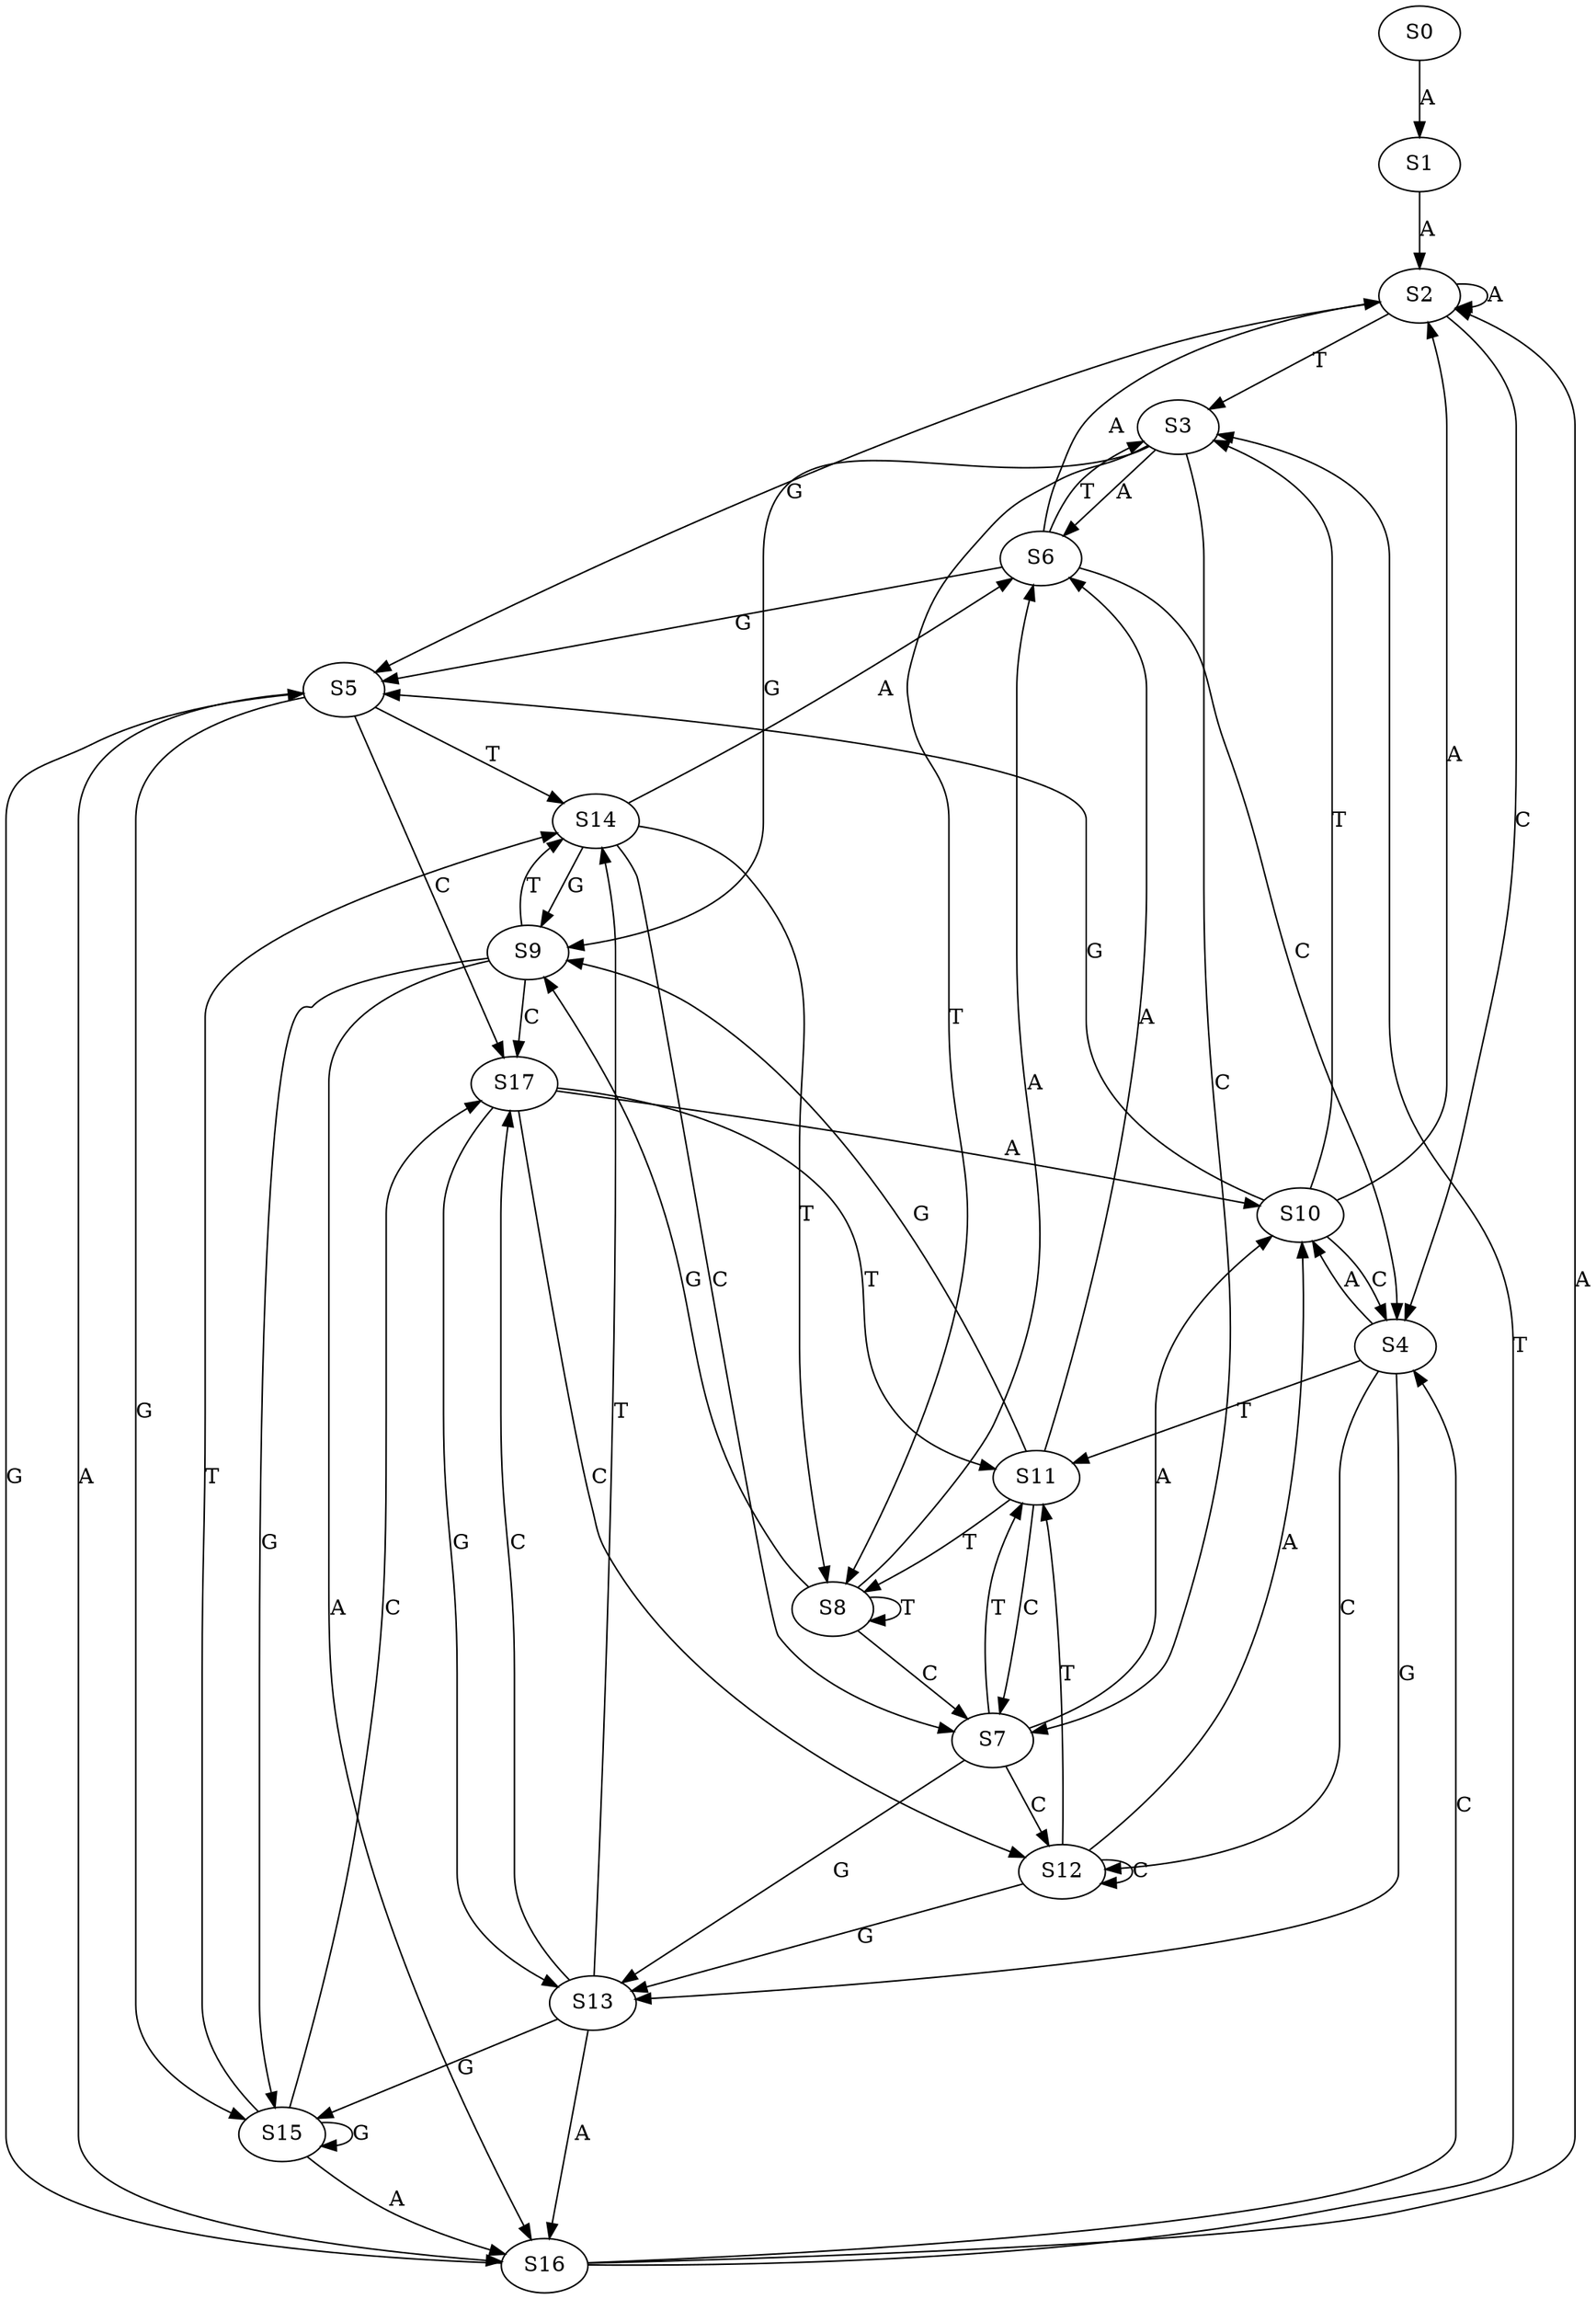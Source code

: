 strict digraph  {
	S0 -> S1 [ label = A ];
	S1 -> S2 [ label = A ];
	S2 -> S3 [ label = T ];
	S2 -> S4 [ label = C ];
	S2 -> S5 [ label = G ];
	S2 -> S2 [ label = A ];
	S3 -> S6 [ label = A ];
	S3 -> S7 [ label = C ];
	S3 -> S8 [ label = T ];
	S3 -> S9 [ label = G ];
	S4 -> S10 [ label = A ];
	S4 -> S11 [ label = T ];
	S4 -> S12 [ label = C ];
	S4 -> S13 [ label = G ];
	S5 -> S14 [ label = T ];
	S5 -> S15 [ label = G ];
	S5 -> S16 [ label = A ];
	S5 -> S17 [ label = C ];
	S6 -> S5 [ label = G ];
	S6 -> S3 [ label = T ];
	S6 -> S2 [ label = A ];
	S6 -> S4 [ label = C ];
	S7 -> S11 [ label = T ];
	S7 -> S13 [ label = G ];
	S7 -> S12 [ label = C ];
	S7 -> S10 [ label = A ];
	S8 -> S7 [ label = C ];
	S8 -> S9 [ label = G ];
	S8 -> S8 [ label = T ];
	S8 -> S6 [ label = A ];
	S9 -> S16 [ label = A ];
	S9 -> S14 [ label = T ];
	S9 -> S17 [ label = C ];
	S9 -> S15 [ label = G ];
	S10 -> S5 [ label = G ];
	S10 -> S3 [ label = T ];
	S10 -> S4 [ label = C ];
	S10 -> S2 [ label = A ];
	S11 -> S9 [ label = G ];
	S11 -> S7 [ label = C ];
	S11 -> S6 [ label = A ];
	S11 -> S8 [ label = T ];
	S12 -> S13 [ label = G ];
	S12 -> S12 [ label = C ];
	S12 -> S10 [ label = A ];
	S12 -> S11 [ label = T ];
	S13 -> S15 [ label = G ];
	S13 -> S14 [ label = T ];
	S13 -> S16 [ label = A ];
	S13 -> S17 [ label = C ];
	S14 -> S6 [ label = A ];
	S14 -> S7 [ label = C ];
	S14 -> S9 [ label = G ];
	S14 -> S8 [ label = T ];
	S15 -> S16 [ label = A ];
	S15 -> S14 [ label = T ];
	S15 -> S15 [ label = G ];
	S15 -> S17 [ label = C ];
	S16 -> S5 [ label = G ];
	S16 -> S2 [ label = A ];
	S16 -> S4 [ label = C ];
	S16 -> S3 [ label = T ];
	S17 -> S12 [ label = C ];
	S17 -> S11 [ label = T ];
	S17 -> S13 [ label = G ];
	S17 -> S10 [ label = A ];
}
